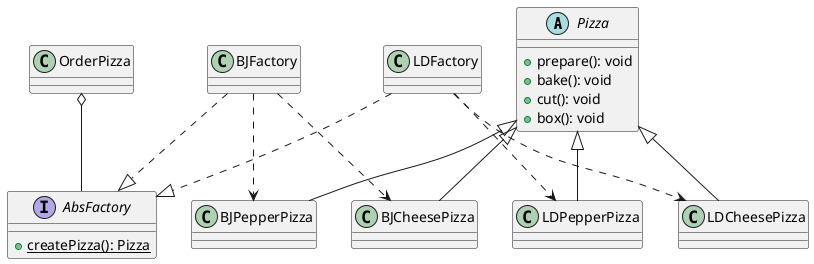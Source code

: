 @startuml
'https://plantuml.com/class-diagram

abstract class Pizza {
    +prepare(): void
    +bake(): void
    +cut(): void
    +box(): void
}

interface AbsFactory {
    +{static}createPizza(): Pizza
}

BJFactory ..|> AbsFactory
LDFactory ..|> AbsFactory

Pizza <|-- BJCheesePizza
Pizza <|-- LDCheesePizza
Pizza <|-- LDPepperPizza
Pizza <|-- BJPepperPizza

OrderPizza o-- AbsFactory

BJFactory ..> BJCheesePizza
BJFactory ..> BJPepperPizza

LDFactory ..> LDCheesePizza
LDFactory ..> LDPepperPizza

@enduml